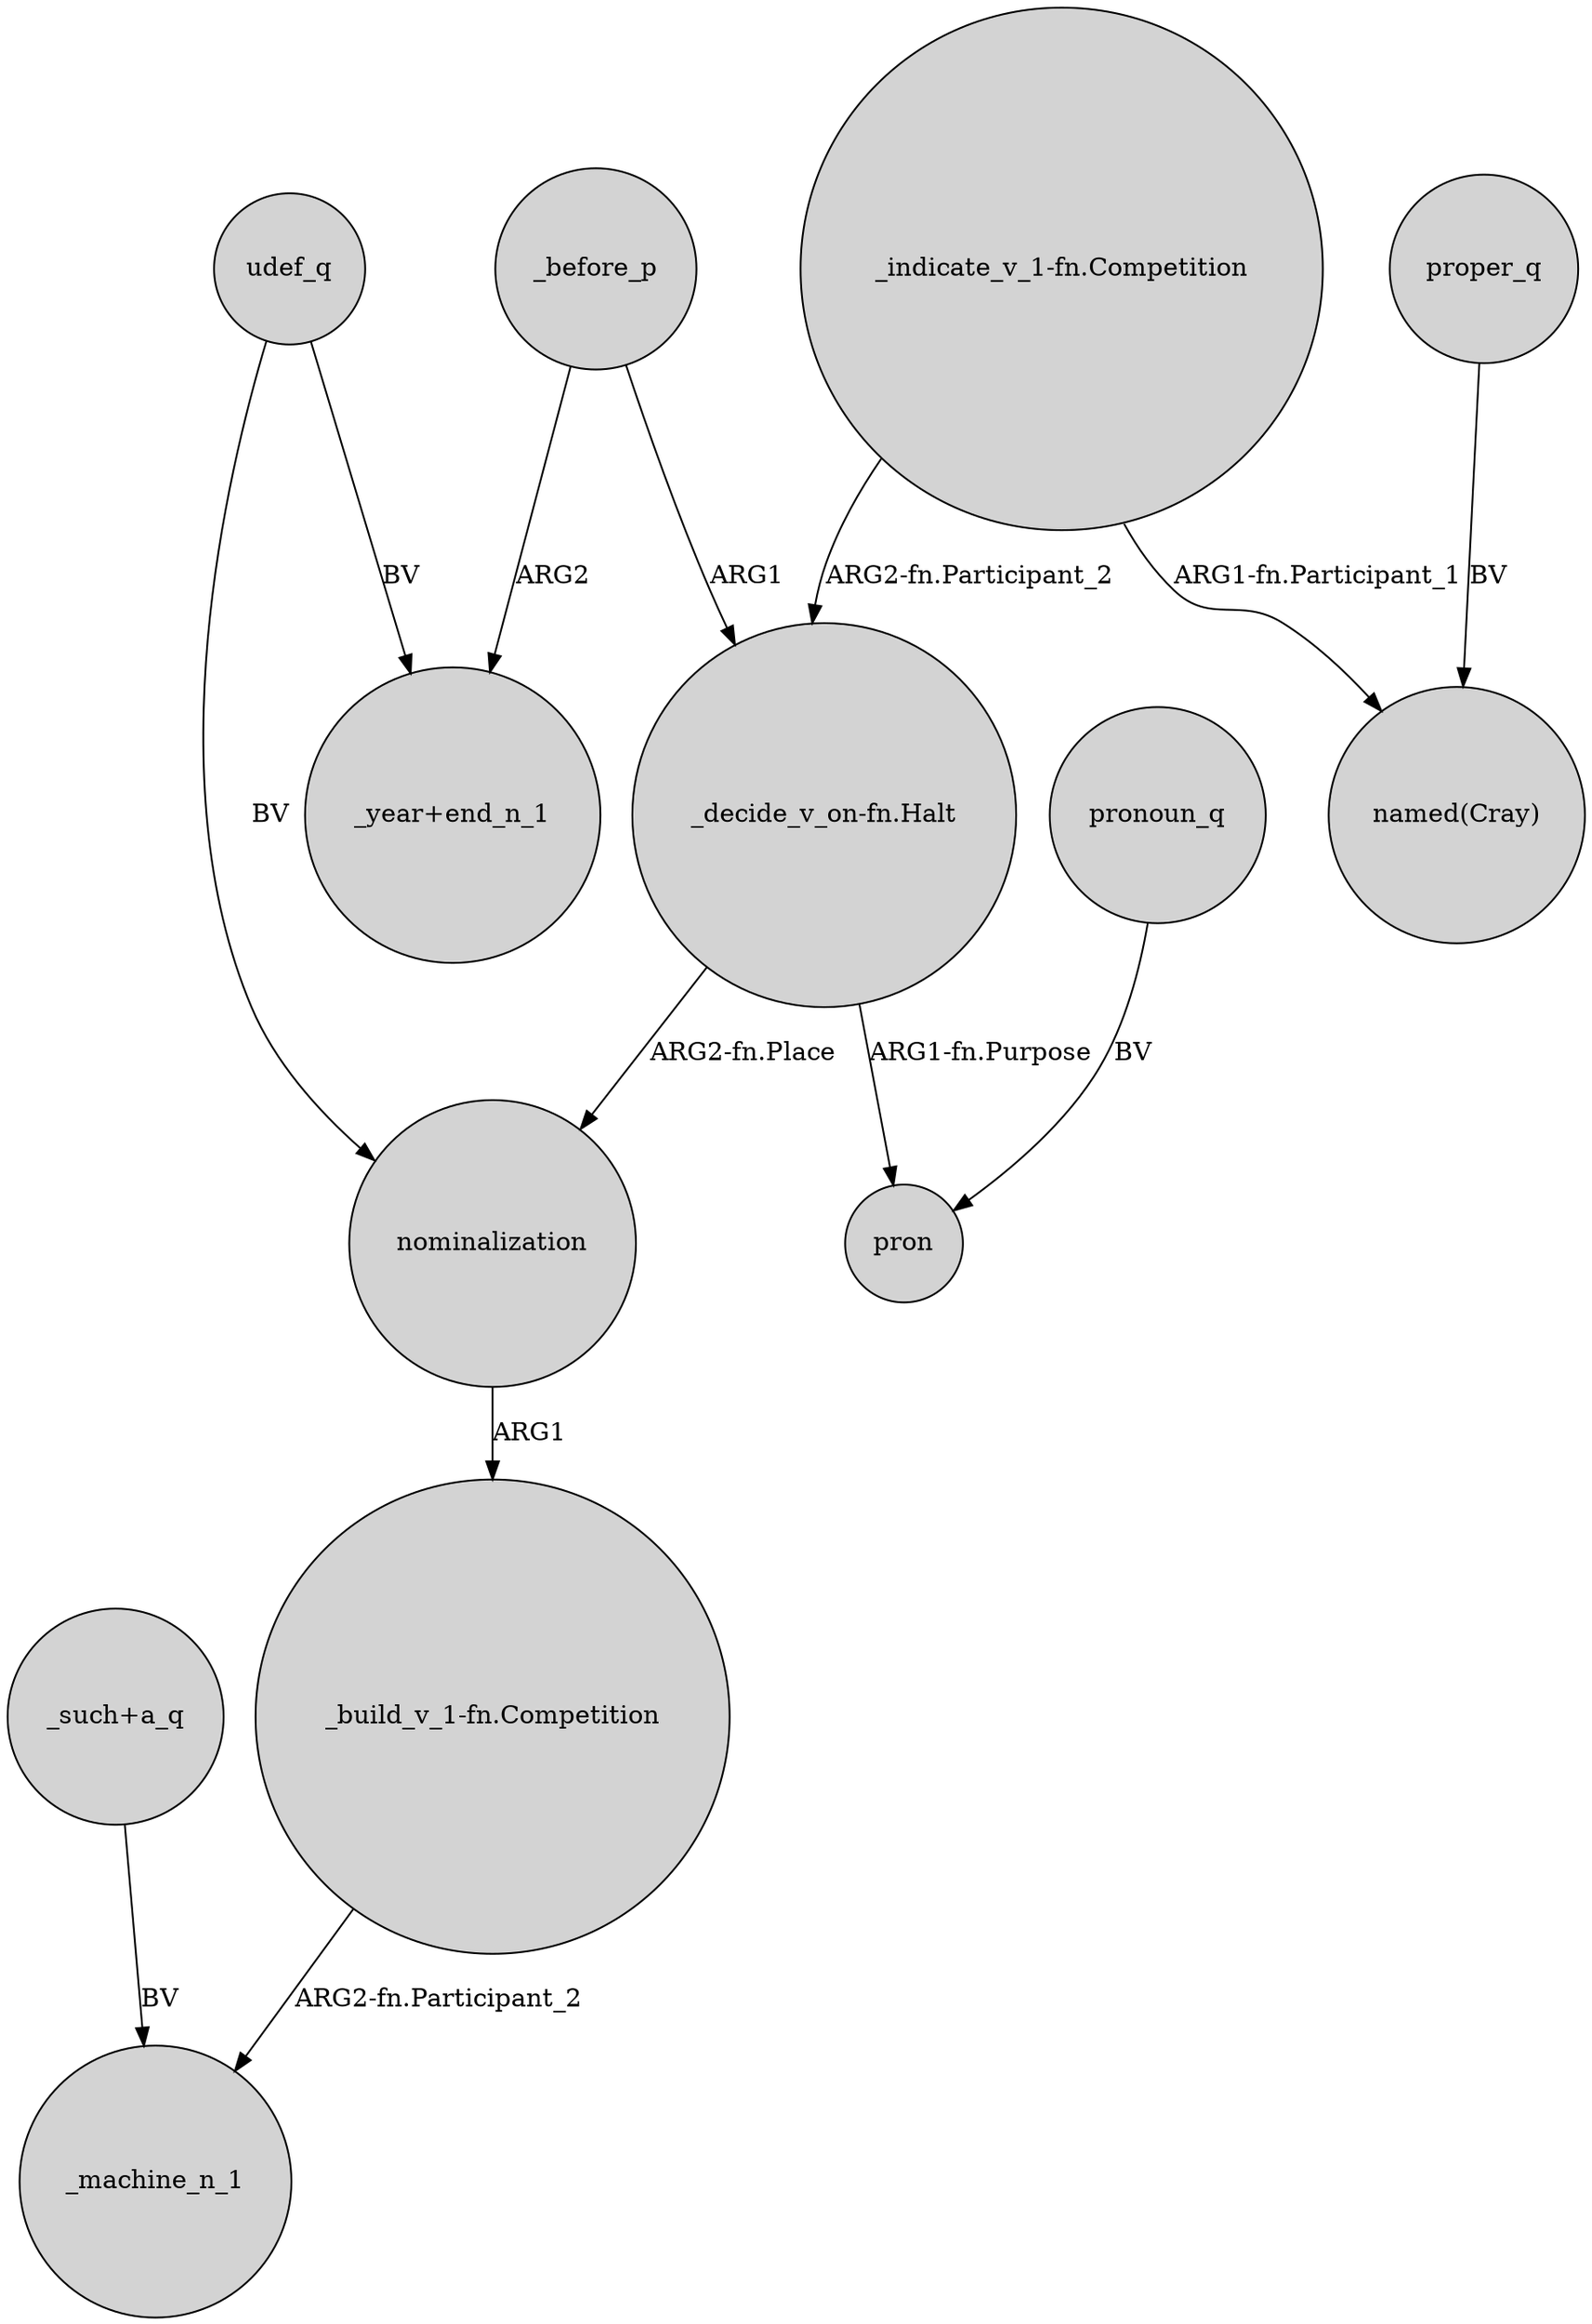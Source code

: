 digraph {
	node [shape=circle style=filled]
	"_decide_v_on-fn.Halt" -> nominalization [label="ARG2-fn.Place"]
	"_decide_v_on-fn.Halt" -> pron [label="ARG1-fn.Purpose"]
	nominalization -> "_build_v_1-fn.Competition" [label=ARG1]
	"_indicate_v_1-fn.Competition" -> "_decide_v_on-fn.Halt" [label="ARG2-fn.Participant_2"]
	_before_p -> "_decide_v_on-fn.Halt" [label=ARG1]
	"_indicate_v_1-fn.Competition" -> "named(Cray)" [label="ARG1-fn.Participant_1"]
	pronoun_q -> pron [label=BV]
	_before_p -> "_year+end_n_1" [label=ARG2]
	udef_q -> "_year+end_n_1" [label=BV]
	proper_q -> "named(Cray)" [label=BV]
	"_build_v_1-fn.Competition" -> _machine_n_1 [label="ARG2-fn.Participant_2"]
	udef_q -> nominalization [label=BV]
	"_such+a_q" -> _machine_n_1 [label=BV]
}
